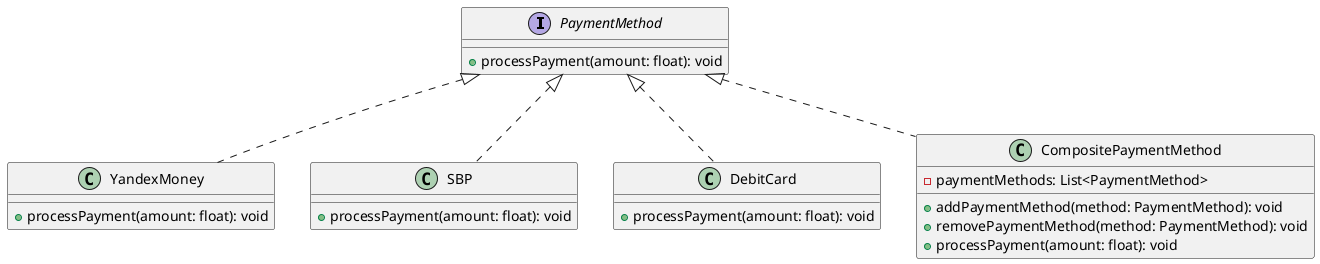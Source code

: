 @startuml
interface PaymentMethod {
    +processPayment(amount: float): void
}

class YandexMoney implements PaymentMethod {
    +processPayment(amount: float): void
}

class SBP implements PaymentMethod {
    +processPayment(amount: float): void
}

class DebitCard implements PaymentMethod {
    +processPayment(amount: float): void
}

class CompositePaymentMethod implements PaymentMethod {
    -paymentMethods: List<PaymentMethod>
    +addPaymentMethod(method: PaymentMethod): void
    +removePaymentMethod(method: PaymentMethod): void
    +processPayment(amount: float): void
}
@enduml
